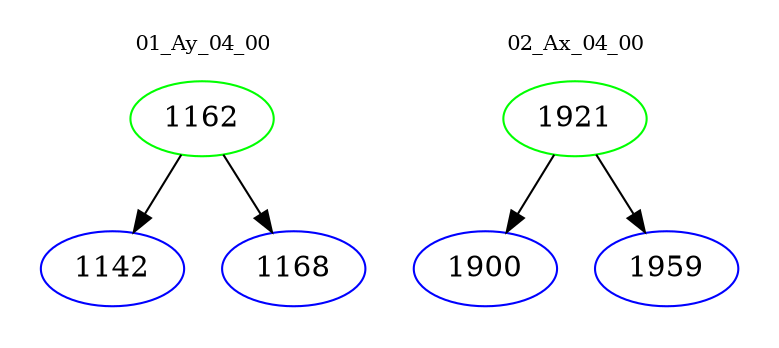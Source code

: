 digraph{
subgraph cluster_0 {
color = white
label = "01_Ay_04_00";
fontsize=10;
T0_1162 [label="1162", color="green"]
T0_1162 -> T0_1142 [color="black"]
T0_1142 [label="1142", color="blue"]
T0_1162 -> T0_1168 [color="black"]
T0_1168 [label="1168", color="blue"]
}
subgraph cluster_1 {
color = white
label = "02_Ax_04_00";
fontsize=10;
T1_1921 [label="1921", color="green"]
T1_1921 -> T1_1900 [color="black"]
T1_1900 [label="1900", color="blue"]
T1_1921 -> T1_1959 [color="black"]
T1_1959 [label="1959", color="blue"]
}
}
